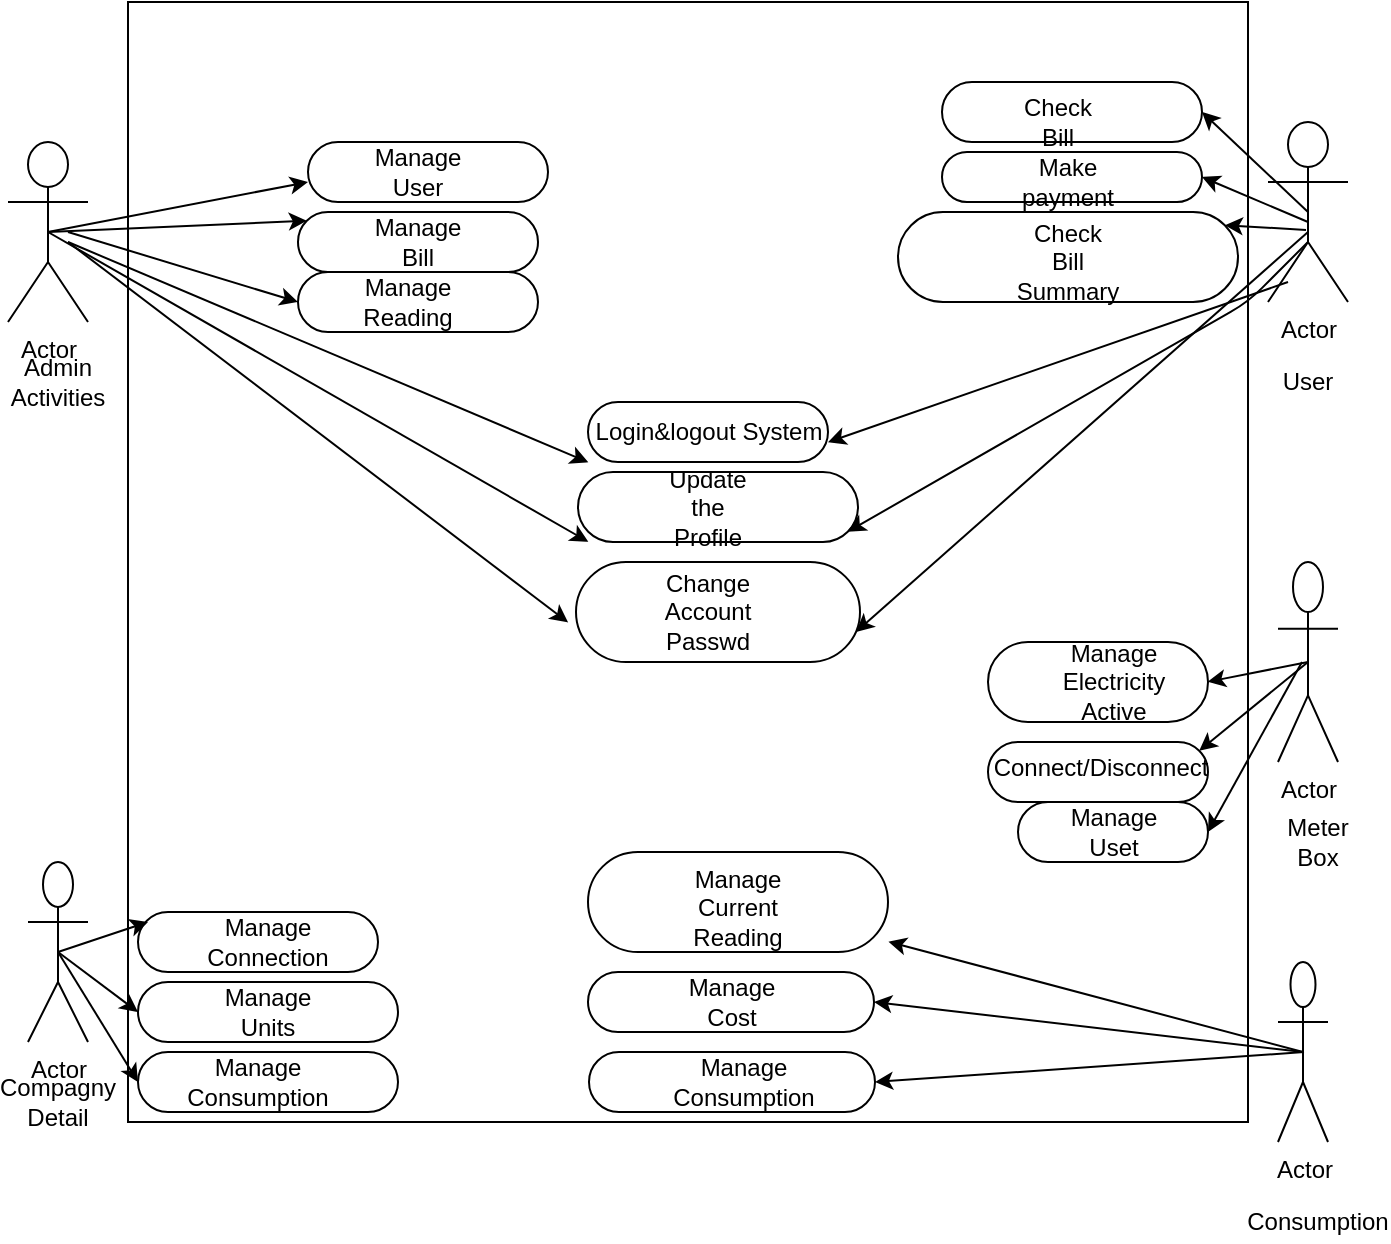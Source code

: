 <mxfile version="13.0.3" type="device"><diagram id="FzjWgxUOlx6MrhHDv8Vu" name="Page-1"><mxGraphModel dx="852" dy="494" grid="1" gridSize="10" guides="1" tooltips="1" connect="1" arrows="1" fold="1" page="1" pageScale="1" pageWidth="850" pageHeight="1100" math="0" shadow="0"><root><mxCell id="0"/><mxCell id="1" parent="0"/><mxCell id="uj3a9aAC8FXEGN1M4bIH-2" value="" style="whiteSpace=wrap;html=1;aspect=fixed;" vertex="1" parent="1"><mxGeometry x="130" y="270" width="560" height="560" as="geometry"/></mxCell><mxCell id="uj3a9aAC8FXEGN1M4bIH-3" value="Actor" style="shape=umlActor;verticalLabelPosition=bottom;labelBackgroundColor=#ffffff;verticalAlign=top;html=1;outlineConnect=0;" vertex="1" parent="1"><mxGeometry x="70" y="340" width="40" height="90" as="geometry"/></mxCell><mxCell id="uj3a9aAC8FXEGN1M4bIH-4" value="Actor" style="shape=umlActor;verticalLabelPosition=bottom;labelBackgroundColor=#ffffff;verticalAlign=top;html=1;outlineConnect=0;" vertex="1" parent="1"><mxGeometry x="80" y="700" width="30" height="90" as="geometry"/></mxCell><mxCell id="uj3a9aAC8FXEGN1M4bIH-5" value="Actor" style="shape=umlActor;verticalLabelPosition=bottom;labelBackgroundColor=#ffffff;verticalAlign=top;html=1;outlineConnect=0;" vertex="1" parent="1"><mxGeometry x="700" y="330" width="40" height="90" as="geometry"/></mxCell><mxCell id="uj3a9aAC8FXEGN1M4bIH-6" value="Actor" style="shape=umlActor;verticalLabelPosition=bottom;labelBackgroundColor=#ffffff;verticalAlign=top;html=1;outlineConnect=0;" vertex="1" parent="1"><mxGeometry x="705" y="550" width="30" height="100" as="geometry"/></mxCell><mxCell id="uj3a9aAC8FXEGN1M4bIH-13" value="Admin&lt;br&gt;Activities&lt;br&gt;" style="text;html=1;strokeColor=none;fillColor=none;align=center;verticalAlign=middle;whiteSpace=wrap;rounded=0;" vertex="1" parent="1"><mxGeometry x="75" y="450" width="40" height="20" as="geometry"/></mxCell><mxCell id="uj3a9aAC8FXEGN1M4bIH-14" value="User" style="text;html=1;strokeColor=none;fillColor=none;align=center;verticalAlign=middle;whiteSpace=wrap;rounded=0;" vertex="1" parent="1"><mxGeometry x="700" y="450" width="40" height="20" as="geometry"/></mxCell><mxCell id="uj3a9aAC8FXEGN1M4bIH-15" value="Compagny&lt;br&gt;Detail" style="text;html=1;strokeColor=none;fillColor=none;align=center;verticalAlign=middle;whiteSpace=wrap;rounded=0;" vertex="1" parent="1"><mxGeometry x="75" y="810" width="40" height="20" as="geometry"/></mxCell><mxCell id="uj3a9aAC8FXEGN1M4bIH-18" value="Actor" style="shape=umlActor;verticalLabelPosition=bottom;labelBackgroundColor=#ffffff;verticalAlign=top;html=1;outlineConnect=0;" vertex="1" parent="1"><mxGeometry x="705" y="750" width="25" height="90" as="geometry"/></mxCell><mxCell id="uj3a9aAC8FXEGN1M4bIH-20" value="Meter&lt;br&gt;Box&lt;br&gt;" style="text;html=1;strokeColor=none;fillColor=none;align=center;verticalAlign=middle;whiteSpace=wrap;rounded=0;" vertex="1" parent="1"><mxGeometry x="705" y="680" width="40" height="20" as="geometry"/></mxCell><mxCell id="uj3a9aAC8FXEGN1M4bIH-21" value="Consumption" style="text;html=1;strokeColor=none;fillColor=none;align=center;verticalAlign=middle;whiteSpace=wrap;rounded=0;" vertex="1" parent="1"><mxGeometry x="705" y="870" width="40" height="20" as="geometry"/></mxCell><mxCell id="uj3a9aAC8FXEGN1M4bIH-24" value="" style="html=1;dashed=0;whitespace=wrap;shape=mxgraph.dfd.start" vertex="1" parent="1"><mxGeometry x="220" y="340" width="120" height="30" as="geometry"/></mxCell><mxCell id="uj3a9aAC8FXEGN1M4bIH-25" value="Manage&lt;br&gt;User" style="text;html=1;strokeColor=none;fillColor=none;align=center;verticalAlign=middle;whiteSpace=wrap;rounded=0;" vertex="1" parent="1"><mxGeometry x="255" y="345" width="40" height="20" as="geometry"/></mxCell><mxCell id="uj3a9aAC8FXEGN1M4bIH-26" value="" style="html=1;dashed=0;whitespace=wrap;shape=mxgraph.dfd.start" vertex="1" parent="1"><mxGeometry x="215" y="375" width="120" height="30" as="geometry"/></mxCell><mxCell id="uj3a9aAC8FXEGN1M4bIH-27" value="Manage&lt;br&gt;Bill" style="text;html=1;strokeColor=none;fillColor=none;align=center;verticalAlign=middle;whiteSpace=wrap;rounded=0;" vertex="1" parent="1"><mxGeometry x="255" y="380" width="40" height="20" as="geometry"/></mxCell><mxCell id="uj3a9aAC8FXEGN1M4bIH-28" value="" style="html=1;dashed=0;whitespace=wrap;shape=mxgraph.dfd.start" vertex="1" parent="1"><mxGeometry x="215" y="405" width="120" height="30" as="geometry"/></mxCell><mxCell id="uj3a9aAC8FXEGN1M4bIH-29" value="Manage&lt;br&gt;Reading" style="text;html=1;strokeColor=none;fillColor=none;align=center;verticalAlign=middle;whiteSpace=wrap;rounded=0;" vertex="1" parent="1"><mxGeometry x="250" y="410" width="40" height="20" as="geometry"/></mxCell><mxCell id="uj3a9aAC8FXEGN1M4bIH-30" value="" style="html=1;dashed=0;whitespace=wrap;shape=mxgraph.dfd.start" vertex="1" parent="1"><mxGeometry x="537" y="310" width="130" height="30" as="geometry"/></mxCell><mxCell id="uj3a9aAC8FXEGN1M4bIH-31" value="" style="html=1;dashed=0;whitespace=wrap;shape=mxgraph.dfd.start" vertex="1" parent="1"><mxGeometry x="537" y="345" width="130" height="25" as="geometry"/></mxCell><mxCell id="uj3a9aAC8FXEGN1M4bIH-32" value="" style="html=1;dashed=0;whitespace=wrap;shape=mxgraph.dfd.start" vertex="1" parent="1"><mxGeometry x="515" y="375" width="170" height="45" as="geometry"/></mxCell><mxCell id="uj3a9aAC8FXEGN1M4bIH-35" value="Check&lt;br&gt;Bill" style="text;html=1;strokeColor=none;fillColor=none;align=center;verticalAlign=middle;whiteSpace=wrap;rounded=0;" vertex="1" parent="1"><mxGeometry x="575" y="320" width="40" height="20" as="geometry"/></mxCell><mxCell id="uj3a9aAC8FXEGN1M4bIH-36" value="Make payment" style="text;html=1;strokeColor=none;fillColor=none;align=center;verticalAlign=middle;whiteSpace=wrap;rounded=0;" vertex="1" parent="1"><mxGeometry x="580" y="350" width="40" height="20" as="geometry"/></mxCell><mxCell id="uj3a9aAC8FXEGN1M4bIH-37" value="Check Bill Summary" style="text;html=1;strokeColor=none;fillColor=none;align=center;verticalAlign=middle;whiteSpace=wrap;rounded=0;" vertex="1" parent="1"><mxGeometry x="580" y="400" width="40" as="geometry"/></mxCell><mxCell id="uj3a9aAC8FXEGN1M4bIH-39" value="Login&amp;amp;logout System" style="html=1;dashed=0;whitespace=wrap;shape=mxgraph.dfd.start" vertex="1" parent="1"><mxGeometry x="360" y="470" width="120" height="30" as="geometry"/></mxCell><mxCell id="uj3a9aAC8FXEGN1M4bIH-40" value="" style="html=1;dashed=0;whitespace=wrap;shape=mxgraph.dfd.start" vertex="1" parent="1"><mxGeometry x="355" y="505" width="140" height="35" as="geometry"/></mxCell><mxCell id="uj3a9aAC8FXEGN1M4bIH-41" value="" style="html=1;dashed=0;whitespace=wrap;shape=mxgraph.dfd.start" vertex="1" parent="1"><mxGeometry x="354" y="550" width="142" height="50" as="geometry"/></mxCell><mxCell id="uj3a9aAC8FXEGN1M4bIH-47" value="Change Account Passwd" style="text;html=1;strokeColor=none;fillColor=none;align=center;verticalAlign=middle;whiteSpace=wrap;rounded=0;" vertex="1" parent="1"><mxGeometry x="400" y="565" width="40" height="20" as="geometry"/></mxCell><mxCell id="uj3a9aAC8FXEGN1M4bIH-49" value="Update the Profile" style="text;html=1;strokeColor=none;fillColor=none;align=center;verticalAlign=middle;whiteSpace=wrap;rounded=0;" vertex="1" parent="1"><mxGeometry x="400" y="513" width="40" height="20" as="geometry"/></mxCell><mxCell id="uj3a9aAC8FXEGN1M4bIH-50" value="" style="html=1;dashed=0;whitespace=wrap;shape=mxgraph.dfd.start" vertex="1" parent="1"><mxGeometry x="560" y="590" width="110" height="40" as="geometry"/></mxCell><mxCell id="uj3a9aAC8FXEGN1M4bIH-51" value="" style="html=1;dashed=0;whitespace=wrap;shape=mxgraph.dfd.start" vertex="1" parent="1"><mxGeometry x="560" y="640" width="110" height="30" as="geometry"/></mxCell><mxCell id="uj3a9aAC8FXEGN1M4bIH-52" value="" style="html=1;dashed=0;whitespace=wrap;shape=mxgraph.dfd.start" vertex="1" parent="1"><mxGeometry x="575" y="670" width="95" height="30" as="geometry"/></mxCell><mxCell id="uj3a9aAC8FXEGN1M4bIH-54" value="Manage Electricity&lt;br&gt;Active" style="text;html=1;strokeColor=none;fillColor=none;align=center;verticalAlign=middle;whiteSpace=wrap;rounded=0;" vertex="1" parent="1"><mxGeometry x="602.5" y="600" width="40" height="20" as="geometry"/></mxCell><mxCell id="uj3a9aAC8FXEGN1M4bIH-55" value="Connect/Disconnect" style="text;html=1;strokeColor=none;fillColor=none;align=center;verticalAlign=middle;whiteSpace=wrap;rounded=0;" vertex="1" parent="1"><mxGeometry x="590" y="640" width="53" height="25" as="geometry"/></mxCell><mxCell id="uj3a9aAC8FXEGN1M4bIH-57" value="Manage Uset" style="text;html=1;strokeColor=none;fillColor=none;align=center;verticalAlign=middle;whiteSpace=wrap;rounded=0;" vertex="1" parent="1"><mxGeometry x="603" y="675" width="40" height="20" as="geometry"/></mxCell><mxCell id="uj3a9aAC8FXEGN1M4bIH-58" value="" style="html=1;dashed=0;whitespace=wrap;shape=mxgraph.dfd.start" vertex="1" parent="1"><mxGeometry x="360" y="695" width="150" height="50" as="geometry"/></mxCell><mxCell id="uj3a9aAC8FXEGN1M4bIH-59" value="" style="html=1;dashed=0;whitespace=wrap;shape=mxgraph.dfd.start" vertex="1" parent="1"><mxGeometry x="360" y="755" width="143" height="30" as="geometry"/></mxCell><mxCell id="uj3a9aAC8FXEGN1M4bIH-63" value="" style="html=1;dashed=0;whitespace=wrap;shape=mxgraph.dfd.start" vertex="1" parent="1"><mxGeometry x="360.5" y="795" width="143" height="30" as="geometry"/></mxCell><mxCell id="uj3a9aAC8FXEGN1M4bIH-64" value="Manage Consumption" style="text;html=1;strokeColor=none;fillColor=none;align=center;verticalAlign=middle;whiteSpace=wrap;rounded=0;" vertex="1" parent="1"><mxGeometry x="418" y="800" width="40" height="20" as="geometry"/></mxCell><mxCell id="uj3a9aAC8FXEGN1M4bIH-65" value="Manage&lt;br&gt;Cost" style="text;html=1;strokeColor=none;fillColor=none;align=center;verticalAlign=middle;whiteSpace=wrap;rounded=0;" vertex="1" parent="1"><mxGeometry x="412" y="760" width="40" height="20" as="geometry"/></mxCell><mxCell id="uj3a9aAC8FXEGN1M4bIH-66" value="Manage Current&lt;br&gt;Reading" style="text;html=1;strokeColor=none;fillColor=none;align=center;verticalAlign=middle;whiteSpace=wrap;rounded=0;" vertex="1" parent="1"><mxGeometry x="412" y="710" width="46" height="25" as="geometry"/></mxCell><mxCell id="uj3a9aAC8FXEGN1M4bIH-67" value="" style="html=1;dashed=0;whitespace=wrap;shape=mxgraph.dfd.start" vertex="1" parent="1"><mxGeometry x="135" y="725" width="120" height="30" as="geometry"/></mxCell><mxCell id="uj3a9aAC8FXEGN1M4bIH-68" value="" style="html=1;dashed=0;whitespace=wrap;shape=mxgraph.dfd.start" vertex="1" parent="1"><mxGeometry x="135" y="760" width="130" height="30" as="geometry"/></mxCell><mxCell id="uj3a9aAC8FXEGN1M4bIH-69" value="" style="html=1;dashed=0;whitespace=wrap;shape=mxgraph.dfd.start" vertex="1" parent="1"><mxGeometry x="135" y="795" width="130" height="30" as="geometry"/></mxCell><mxCell id="uj3a9aAC8FXEGN1M4bIH-70" value="Manage Connection" style="text;html=1;strokeColor=none;fillColor=none;align=center;verticalAlign=middle;whiteSpace=wrap;rounded=0;" vertex="1" parent="1"><mxGeometry x="180" y="730" width="40" height="20" as="geometry"/></mxCell><mxCell id="uj3a9aAC8FXEGN1M4bIH-71" value="Manage Units" style="text;html=1;strokeColor=none;fillColor=none;align=center;verticalAlign=middle;whiteSpace=wrap;rounded=0;" vertex="1" parent="1"><mxGeometry x="180" y="765" width="40" height="20" as="geometry"/></mxCell><mxCell id="uj3a9aAC8FXEGN1M4bIH-72" value="Manage Consumption" style="text;html=1;strokeColor=none;fillColor=none;align=center;verticalAlign=middle;whiteSpace=wrap;rounded=0;" vertex="1" parent="1"><mxGeometry x="175" y="800" width="40" height="20" as="geometry"/></mxCell><mxCell id="uj3a9aAC8FXEGN1M4bIH-76" value="" style="endArrow=classic;html=1;exitX=0.5;exitY=0.5;exitDx=0;exitDy=0;exitPerimeter=0;" edge="1" parent="1" source="uj3a9aAC8FXEGN1M4bIH-3"><mxGeometry width="50" height="50" relative="1" as="geometry"><mxPoint x="100" y="383" as="sourcePoint"/><mxPoint x="220" y="360" as="targetPoint"/></mxGeometry></mxCell><mxCell id="uj3a9aAC8FXEGN1M4bIH-77" value="" style="endArrow=classic;html=1;exitX=0.5;exitY=0.5;exitDx=0;exitDy=0;exitPerimeter=0;entryX=0;entryY=0;entryDx=4.395;entryDy=4.395;entryPerimeter=0;" edge="1" parent="1" source="uj3a9aAC8FXEGN1M4bIH-3" target="uj3a9aAC8FXEGN1M4bIH-26"><mxGeometry width="50" height="50" relative="1" as="geometry"><mxPoint x="100" y="395" as="sourcePoint"/><mxPoint x="230" y="380" as="targetPoint"/></mxGeometry></mxCell><mxCell id="uj3a9aAC8FXEGN1M4bIH-79" value="" style="endArrow=classic;html=1;exitX=0.5;exitY=0.5;exitDx=0;exitDy=0;exitPerimeter=0;entryX=0.411;entryY=0.482;entryDx=0;entryDy=0;entryPerimeter=0;" edge="1" parent="1" source="uj3a9aAC8FXEGN1M4bIH-3" target="uj3a9aAC8FXEGN1M4bIH-2"><mxGeometry width="50" height="50" relative="1" as="geometry"><mxPoint x="100" y="395" as="sourcePoint"/><mxPoint x="230" y="370" as="targetPoint"/></mxGeometry></mxCell><mxCell id="uj3a9aAC8FXEGN1M4bIH-80" value="" style="endArrow=classic;html=1;entryX=0.411;entryY=0.411;entryDx=0;entryDy=0;entryPerimeter=0;" edge="1" parent="1" target="uj3a9aAC8FXEGN1M4bIH-2"><mxGeometry width="50" height="50" relative="1" as="geometry"><mxPoint x="100" y="390" as="sourcePoint"/><mxPoint x="240" y="380" as="targetPoint"/></mxGeometry></mxCell><mxCell id="uj3a9aAC8FXEGN1M4bIH-81" value="" style="endArrow=classic;html=1;entryX=0.393;entryY=0.554;entryDx=0;entryDy=0;entryPerimeter=0;" edge="1" parent="1" target="uj3a9aAC8FXEGN1M4bIH-2"><mxGeometry width="50" height="50" relative="1" as="geometry"><mxPoint x="100" y="390" as="sourcePoint"/><mxPoint x="250" y="390" as="targetPoint"/></mxGeometry></mxCell><mxCell id="uj3a9aAC8FXEGN1M4bIH-82" value="" style="endArrow=classic;html=1;entryX=0;entryY=0.5;entryDx=0;entryDy=0;entryPerimeter=0;" edge="1" parent="1" target="uj3a9aAC8FXEGN1M4bIH-28"><mxGeometry width="50" height="50" relative="1" as="geometry"><mxPoint x="100" y="385" as="sourcePoint"/><mxPoint x="180.711" y="385" as="targetPoint"/></mxGeometry></mxCell><mxCell id="uj3a9aAC8FXEGN1M4bIH-85" value="" style="endArrow=classic;html=1;entryX=1;entryY=0.5;entryDx=0;entryDy=0;entryPerimeter=0;exitX=0.5;exitY=0.5;exitDx=0;exitDy=0;exitPerimeter=0;" edge="1" parent="1" source="uj3a9aAC8FXEGN1M4bIH-5" target="uj3a9aAC8FXEGN1M4bIH-30"><mxGeometry width="50" height="50" relative="1" as="geometry"><mxPoint x="760" y="450" as="sourcePoint"/><mxPoint x="810" y="400" as="targetPoint"/></mxGeometry></mxCell><mxCell id="uj3a9aAC8FXEGN1M4bIH-86" value="" style="endArrow=classic;html=1;entryX=1;entryY=0.5;entryDx=0;entryDy=0;entryPerimeter=0;" edge="1" parent="1" target="uj3a9aAC8FXEGN1M4bIH-31"><mxGeometry width="50" height="50" relative="1" as="geometry"><mxPoint x="720" y="380" as="sourcePoint"/><mxPoint x="675" y="360" as="targetPoint"/></mxGeometry></mxCell><mxCell id="uj3a9aAC8FXEGN1M4bIH-87" value="" style="endArrow=classic;html=1;exitX=0.475;exitY=0.6;exitDx=0;exitDy=0;exitPerimeter=0;entryX=0;entryY=0;entryDx=163.407;entryDy=6.593;entryPerimeter=0;" edge="1" parent="1" source="uj3a9aAC8FXEGN1M4bIH-5" target="uj3a9aAC8FXEGN1M4bIH-32"><mxGeometry width="50" height="50" relative="1" as="geometry"><mxPoint x="740" y="395" as="sourcePoint"/><mxPoint x="685" y="370" as="targetPoint"/></mxGeometry></mxCell><mxCell id="uj3a9aAC8FXEGN1M4bIH-88" value="" style="endArrow=classic;html=1;entryX=0.986;entryY=0.7;entryDx=0;entryDy=0;entryPerimeter=0;" edge="1" parent="1" target="uj3a9aAC8FXEGN1M4bIH-41"><mxGeometry width="50" height="50" relative="1" as="geometry"><mxPoint x="720" y="385" as="sourcePoint"/><mxPoint x="675" y="360" as="targetPoint"/></mxGeometry></mxCell><mxCell id="uj3a9aAC8FXEGN1M4bIH-89" value="" style="endArrow=classic;html=1;entryX=0.625;entryY=0.393;entryDx=0;entryDy=0;entryPerimeter=0;" edge="1" parent="1" target="uj3a9aAC8FXEGN1M4bIH-2"><mxGeometry width="50" height="50" relative="1" as="geometry"><mxPoint x="710" y="410" as="sourcePoint"/><mxPoint x="685" y="370" as="targetPoint"/></mxGeometry></mxCell><mxCell id="uj3a9aAC8FXEGN1M4bIH-90" value="" style="endArrow=classic;html=1;entryX=0;entryY=0;entryDx=134.873;entryDy=29.872;entryPerimeter=0;" edge="1" parent="1" target="uj3a9aAC8FXEGN1M4bIH-40"><mxGeometry width="50" height="50" relative="1" as="geometry"><mxPoint x="720" y="390" as="sourcePoint"/><mxPoint x="695" y="380" as="targetPoint"/><Array as="points"><mxPoint x="690" y="420"/></Array></mxGeometry></mxCell><mxCell id="uj3a9aAC8FXEGN1M4bIH-92" value="" style="endArrow=classic;html=1;entryX=0.964;entryY=0.607;entryDx=0;entryDy=0;entryPerimeter=0;exitX=0.5;exitY=0.5;exitDx=0;exitDy=0;exitPerimeter=0;" edge="1" parent="1" source="uj3a9aAC8FXEGN1M4bIH-6" target="uj3a9aAC8FXEGN1M4bIH-2"><mxGeometry width="50" height="50" relative="1" as="geometry"><mxPoint x="670" y="640" as="sourcePoint"/><mxPoint x="720" y="590" as="targetPoint"/></mxGeometry></mxCell><mxCell id="uj3a9aAC8FXEGN1M4bIH-93" value="" style="endArrow=classic;html=1;exitX=0.5;exitY=0.5;exitDx=0;exitDy=0;exitPerimeter=0;entryX=0;entryY=0;entryDx=105.605;entryDy=4.395;entryPerimeter=0;" edge="1" parent="1" source="uj3a9aAC8FXEGN1M4bIH-6" target="uj3a9aAC8FXEGN1M4bIH-51"><mxGeometry width="50" height="50" relative="1" as="geometry"><mxPoint x="730" y="610" as="sourcePoint"/><mxPoint x="679.84" y="619.92" as="targetPoint"/></mxGeometry></mxCell><mxCell id="uj3a9aAC8FXEGN1M4bIH-95" value="" style="endArrow=classic;html=1;entryX=1;entryY=0.5;entryDx=0;entryDy=0;entryPerimeter=0;" edge="1" parent="1" target="uj3a9aAC8FXEGN1M4bIH-52"><mxGeometry width="50" height="50" relative="1" as="geometry"><mxPoint x="717" y="600" as="sourcePoint"/><mxPoint x="699.84" y="639.92" as="targetPoint"/></mxGeometry></mxCell><mxCell id="uj3a9aAC8FXEGN1M4bIH-99" value="" style="endArrow=classic;html=1;entryX=0.679;entryY=0.839;entryDx=0;entryDy=0;entryPerimeter=0;exitX=0.5;exitY=0.5;exitDx=0;exitDy=0;exitPerimeter=0;" edge="1" parent="1" source="uj3a9aAC8FXEGN1M4bIH-18" target="uj3a9aAC8FXEGN1M4bIH-2"><mxGeometry width="50" height="50" relative="1" as="geometry"><mxPoint x="660" y="820" as="sourcePoint"/><mxPoint x="710" y="770" as="targetPoint"/></mxGeometry></mxCell><mxCell id="uj3a9aAC8FXEGN1M4bIH-100" value="" style="endArrow=classic;html=1;entryX=1;entryY=0.5;entryDx=0;entryDy=0;entryPerimeter=0;exitX=0.5;exitY=0.5;exitDx=0;exitDy=0;exitPerimeter=0;" edge="1" parent="1" source="uj3a9aAC8FXEGN1M4bIH-18" target="uj3a9aAC8FXEGN1M4bIH-59"><mxGeometry width="50" height="50" relative="1" as="geometry"><mxPoint x="710" y="800" as="sourcePoint"/><mxPoint x="520.24" y="749.84" as="targetPoint"/></mxGeometry></mxCell><mxCell id="uj3a9aAC8FXEGN1M4bIH-101" value="" style="endArrow=classic;html=1;entryX=1;entryY=0.5;entryDx=0;entryDy=0;entryPerimeter=0;" edge="1" parent="1" target="uj3a9aAC8FXEGN1M4bIH-63"><mxGeometry width="50" height="50" relative="1" as="geometry"><mxPoint x="718" y="795" as="sourcePoint"/><mxPoint x="530.24" y="759.84" as="targetPoint"/></mxGeometry></mxCell><mxCell id="uj3a9aAC8FXEGN1M4bIH-104" value="" style="endArrow=classic;html=1;exitX=0.5;exitY=0.5;exitDx=0;exitDy=0;exitPerimeter=0;" edge="1" parent="1" source="uj3a9aAC8FXEGN1M4bIH-4"><mxGeometry width="50" height="50" relative="1" as="geometry"><mxPoint x="90" y="780" as="sourcePoint"/><mxPoint x="140" y="730" as="targetPoint"/></mxGeometry></mxCell><mxCell id="uj3a9aAC8FXEGN1M4bIH-106" value="" style="endArrow=classic;html=1;exitX=0.5;exitY=0.5;exitDx=0;exitDy=0;exitPerimeter=0;entryX=0;entryY=0.5;entryDx=0;entryDy=0;entryPerimeter=0;" edge="1" parent="1" source="uj3a9aAC8FXEGN1M4bIH-4" target="uj3a9aAC8FXEGN1M4bIH-69"><mxGeometry width="50" height="50" relative="1" as="geometry"><mxPoint x="115" y="765" as="sourcePoint"/><mxPoint x="160" y="750" as="targetPoint"/></mxGeometry></mxCell><mxCell id="uj3a9aAC8FXEGN1M4bIH-107" value="" style="endArrow=classic;html=1;entryX=0;entryY=0.5;entryDx=0;entryDy=0;entryPerimeter=0;exitX=0.5;exitY=0.5;exitDx=0;exitDy=0;exitPerimeter=0;" edge="1" parent="1" source="uj3a9aAC8FXEGN1M4bIH-4" target="uj3a9aAC8FXEGN1M4bIH-68"><mxGeometry width="50" height="50" relative="1" as="geometry"><mxPoint x="100" y="750" as="sourcePoint"/><mxPoint x="150" y="740" as="targetPoint"/></mxGeometry></mxCell></root></mxGraphModel></diagram></mxfile>